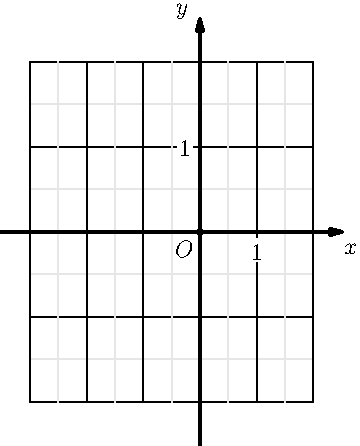 import graph;
unitsize(x=1cm, y=1.5cm);

xlimits( -3, 2);
ylimits( -2, 2);
xaxis(BottomTop, Ticks("%",extend=true, ptick=lightgrey));
yaxis(LeftRight, Ticks("%",extend=true, ptick=lightgrey));
xequals(Label("$y$",align=2NW),0,ymin=-2.5, ymax=2.5, p=linewidth(1.5pt), Arrow(2mm));
yequals(Label("$x$",align=2SE),0,xmin=-3.5, xmax=2.5, p=linewidth(1.5pt), Arrow(2mm));
labelx(Label("$1$",UnFill), 1);
labely(Label("$1$",UnFill), 1);
labelx("$O$",0,SW);
dot((0,0));

